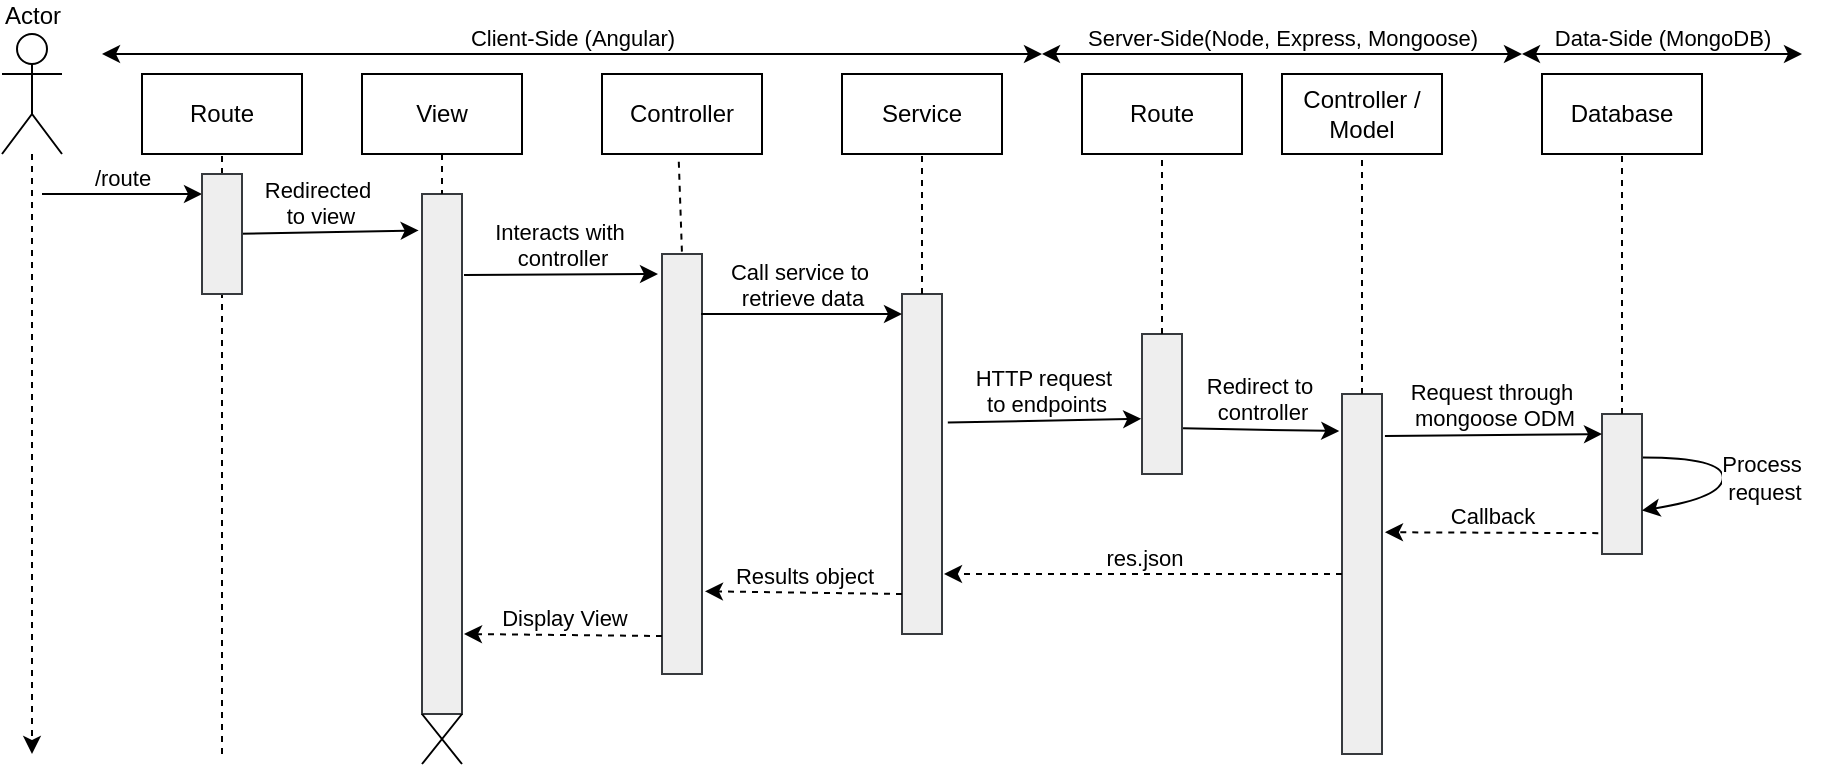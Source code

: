 <mxfile version="24.7.5">
  <diagram name="Page-1" id="13e1069c-82ec-6db2-03f1-153e76fe0fe0">
    <mxGraphModel dx="607" dy="317" grid="1" gridSize="10" guides="1" tooltips="1" connect="1" arrows="1" fold="1" page="1" pageScale="1" pageWidth="1100" pageHeight="850" background="none" math="0" shadow="0">
      <root>
        <mxCell id="0" />
        <mxCell id="1" parent="0" />
        <mxCell id="cYfilha8GZwluoW0JjjM-3" style="edgeStyle=orthogonalEdgeStyle;rounded=0;orthogonalLoop=1;jettySize=auto;html=1;dashed=1;" edge="1" parent="1" source="cYfilha8GZwluoW0JjjM-1">
          <mxGeometry relative="1" as="geometry">
            <mxPoint x="105" y="460" as="targetPoint" />
          </mxGeometry>
        </mxCell>
        <mxCell id="cYfilha8GZwluoW0JjjM-1" value="Actor" style="shape=umlActor;verticalLabelPosition=top;verticalAlign=bottom;html=1;outlineConnect=0;align=center;horizontal=1;labelPosition=center;" vertex="1" parent="1">
          <mxGeometry x="90" y="100" width="30" height="60" as="geometry" />
        </mxCell>
        <mxCell id="cYfilha8GZwluoW0JjjM-2" value="Route" style="html=1;whiteSpace=wrap;" vertex="1" parent="1">
          <mxGeometry x="160" y="120" width="80" height="40" as="geometry" />
        </mxCell>
        <mxCell id="cYfilha8GZwluoW0JjjM-4" value="View" style="html=1;whiteSpace=wrap;" vertex="1" parent="1">
          <mxGeometry x="270" y="120" width="80" height="40" as="geometry" />
        </mxCell>
        <mxCell id="cYfilha8GZwluoW0JjjM-5" value="Controller" style="html=1;whiteSpace=wrap;" vertex="1" parent="1">
          <mxGeometry x="390" y="120" width="80" height="40" as="geometry" />
        </mxCell>
        <mxCell id="cYfilha8GZwluoW0JjjM-6" value="Service" style="html=1;whiteSpace=wrap;" vertex="1" parent="1">
          <mxGeometry x="510" y="120" width="80" height="40" as="geometry" />
        </mxCell>
        <mxCell id="cYfilha8GZwluoW0JjjM-7" value="Route" style="html=1;whiteSpace=wrap;" vertex="1" parent="1">
          <mxGeometry x="630" y="120" width="80" height="40" as="geometry" />
        </mxCell>
        <mxCell id="cYfilha8GZwluoW0JjjM-8" value="Controller /&lt;div&gt;Model&lt;/div&gt;" style="html=1;whiteSpace=wrap;" vertex="1" parent="1">
          <mxGeometry x="730" y="120" width="80" height="40" as="geometry" />
        </mxCell>
        <mxCell id="cYfilha8GZwluoW0JjjM-9" value="Database" style="html=1;whiteSpace=wrap;" vertex="1" parent="1">
          <mxGeometry x="860" y="120" width="80" height="40" as="geometry" />
        </mxCell>
        <mxCell id="cYfilha8GZwluoW0JjjM-10" value="" style="endArrow=classic;startArrow=classic;html=1;rounded=0;labelPosition=center;verticalLabelPosition=top;align=center;verticalAlign=bottom;" edge="1" parent="1">
          <mxGeometry width="50" height="50" relative="1" as="geometry">
            <mxPoint x="140" y="110" as="sourcePoint" />
            <mxPoint x="610" y="110" as="targetPoint" />
          </mxGeometry>
        </mxCell>
        <mxCell id="cYfilha8GZwluoW0JjjM-11" value="Client-Side (Angular)" style="edgeLabel;html=1;align=center;verticalAlign=bottom;resizable=0;points=[];horizontal=1;fontSize=11;" vertex="1" connectable="0" parent="cYfilha8GZwluoW0JjjM-10">
          <mxGeometry relative="1" as="geometry">
            <mxPoint as="offset" />
          </mxGeometry>
        </mxCell>
        <mxCell id="cYfilha8GZwluoW0JjjM-12" value="" style="endArrow=classic;startArrow=classic;html=1;rounded=0;" edge="1" parent="1">
          <mxGeometry width="50" height="50" relative="1" as="geometry">
            <mxPoint x="610" y="110" as="sourcePoint" />
            <mxPoint x="850" y="110" as="targetPoint" />
          </mxGeometry>
        </mxCell>
        <mxCell id="cYfilha8GZwluoW0JjjM-13" value="Server-Side(Node, Express, Mongoose)" style="edgeLabel;html=1;align=center;verticalAlign=bottom;resizable=0;points=[];" vertex="1" connectable="0" parent="cYfilha8GZwluoW0JjjM-12">
          <mxGeometry relative="1" as="geometry">
            <mxPoint as="offset" />
          </mxGeometry>
        </mxCell>
        <mxCell id="cYfilha8GZwluoW0JjjM-14" value="" style="endArrow=classic;startArrow=classic;html=1;rounded=0;" edge="1" parent="1">
          <mxGeometry width="50" height="50" relative="1" as="geometry">
            <mxPoint x="850" y="110" as="sourcePoint" />
            <mxPoint x="990" y="110" as="targetPoint" />
          </mxGeometry>
        </mxCell>
        <mxCell id="cYfilha8GZwluoW0JjjM-15" value="Data-Side (MongoDB)" style="edgeLabel;html=1;align=center;verticalAlign=bottom;resizable=0;points=[];" vertex="1" connectable="0" parent="cYfilha8GZwluoW0JjjM-14">
          <mxGeometry relative="1" as="geometry">
            <mxPoint as="offset" />
          </mxGeometry>
        </mxCell>
        <mxCell id="cYfilha8GZwluoW0JjjM-16" value="" style="rounded=0;whiteSpace=wrap;html=1;fillColor=#eeeeee;strokeColor=#36393d;" vertex="1" parent="1">
          <mxGeometry x="300" y="180" width="20" height="260" as="geometry" />
        </mxCell>
        <mxCell id="cYfilha8GZwluoW0JjjM-18" value="" style="rounded=0;whiteSpace=wrap;html=1;fillColor=#eeeeee;strokeColor=#36393d;" vertex="1" parent="1">
          <mxGeometry x="420" y="210" width="20" height="210" as="geometry" />
        </mxCell>
        <mxCell id="cYfilha8GZwluoW0JjjM-19" value="" style="rounded=0;whiteSpace=wrap;html=1;fillColor=#eeeeee;strokeColor=#36393d;" vertex="1" parent="1">
          <mxGeometry x="540" y="230" width="20" height="170" as="geometry" />
        </mxCell>
        <mxCell id="cYfilha8GZwluoW0JjjM-20" value="" style="rounded=0;whiteSpace=wrap;html=1;fillColor=#eeeeee;strokeColor=#36393d;" vertex="1" parent="1">
          <mxGeometry x="660" y="250" width="20" height="70" as="geometry" />
        </mxCell>
        <mxCell id="cYfilha8GZwluoW0JjjM-21" value="" style="rounded=0;whiteSpace=wrap;html=1;fillColor=#eeeeee;strokeColor=#36393d;" vertex="1" parent="1">
          <mxGeometry x="760" y="280" width="20" height="180" as="geometry" />
        </mxCell>
        <mxCell id="cYfilha8GZwluoW0JjjM-22" value="" style="rounded=0;whiteSpace=wrap;html=1;fillColor=#eeeeee;strokeColor=#36393d;" vertex="1" parent="1">
          <mxGeometry x="890" y="290" width="20" height="70" as="geometry" />
        </mxCell>
        <mxCell id="cYfilha8GZwluoW0JjjM-23" value="" style="endArrow=none;dashed=1;html=1;rounded=0;entryX=0.5;entryY=1;entryDx=0;entryDy=0;" edge="1" parent="1" source="cYfilha8GZwluoW0JjjM-51" target="cYfilha8GZwluoW0JjjM-2">
          <mxGeometry width="50" height="50" relative="1" as="geometry">
            <mxPoint x="200" y="520" as="sourcePoint" />
            <mxPoint x="280" y="190" as="targetPoint" />
          </mxGeometry>
        </mxCell>
        <mxCell id="cYfilha8GZwluoW0JjjM-24" value="" style="endArrow=none;dashed=1;html=1;rounded=0;entryX=0.5;entryY=0;entryDx=0;entryDy=0;exitX=0.5;exitY=1;exitDx=0;exitDy=0;" edge="1" parent="1" source="cYfilha8GZwluoW0JjjM-4" target="cYfilha8GZwluoW0JjjM-16">
          <mxGeometry width="50" height="50" relative="1" as="geometry">
            <mxPoint x="400" y="160" as="sourcePoint" />
            <mxPoint x="450" y="110" as="targetPoint" />
          </mxGeometry>
        </mxCell>
        <mxCell id="cYfilha8GZwluoW0JjjM-25" value="" style="endArrow=none;dashed=1;html=1;rounded=0;exitX=0.48;exitY=1.096;exitDx=0;exitDy=0;exitPerimeter=0;entryX=0.5;entryY=0;entryDx=0;entryDy=0;" edge="1" parent="1" source="cYfilha8GZwluoW0JjjM-5" target="cYfilha8GZwluoW0JjjM-18">
          <mxGeometry width="50" height="50" relative="1" as="geometry">
            <mxPoint x="489.67" y="160" as="sourcePoint" />
            <mxPoint x="430" y="180" as="targetPoint" />
          </mxGeometry>
        </mxCell>
        <mxCell id="cYfilha8GZwluoW0JjjM-26" value="" style="endArrow=none;dashed=1;html=1;rounded=0;entryX=0.5;entryY=1;entryDx=0;entryDy=0;exitX=0.5;exitY=0;exitDx=0;exitDy=0;" edge="1" parent="1" source="cYfilha8GZwluoW0JjjM-19" target="cYfilha8GZwluoW0JjjM-6">
          <mxGeometry width="50" height="50" relative="1" as="geometry">
            <mxPoint x="420" y="180" as="sourcePoint" />
            <mxPoint x="470" y="200" as="targetPoint" />
          </mxGeometry>
        </mxCell>
        <mxCell id="cYfilha8GZwluoW0JjjM-27" value="" style="endArrow=none;dashed=1;html=1;rounded=0;entryX=0.5;entryY=1;entryDx=0;entryDy=0;exitX=0.5;exitY=0;exitDx=0;exitDy=0;" edge="1" parent="1" source="cYfilha8GZwluoW0JjjM-20" target="cYfilha8GZwluoW0JjjM-7">
          <mxGeometry width="50" height="50" relative="1" as="geometry">
            <mxPoint x="730" y="190" as="sourcePoint" />
            <mxPoint x="730" y="170" as="targetPoint" />
          </mxGeometry>
        </mxCell>
        <mxCell id="cYfilha8GZwluoW0JjjM-28" value="" style="endArrow=none;dashed=1;html=1;rounded=0;entryX=0.5;entryY=1;entryDx=0;entryDy=0;exitX=0.5;exitY=0;exitDx=0;exitDy=0;" edge="1" parent="1" source="cYfilha8GZwluoW0JjjM-21" target="cYfilha8GZwluoW0JjjM-8">
          <mxGeometry width="50" height="50" relative="1" as="geometry">
            <mxPoint x="890" y="190" as="sourcePoint" />
            <mxPoint x="890" y="170" as="targetPoint" />
          </mxGeometry>
        </mxCell>
        <mxCell id="cYfilha8GZwluoW0JjjM-29" value="" style="endArrow=none;dashed=1;html=1;rounded=0;entryX=0.5;entryY=1;entryDx=0;entryDy=0;exitX=0.5;exitY=0;exitDx=0;exitDy=0;" edge="1" parent="1" source="cYfilha8GZwluoW0JjjM-22" target="cYfilha8GZwluoW0JjjM-9">
          <mxGeometry width="50" height="50" relative="1" as="geometry">
            <mxPoint x="900" y="200" as="sourcePoint" />
            <mxPoint x="900" y="180" as="targetPoint" />
          </mxGeometry>
        </mxCell>
        <mxCell id="cYfilha8GZwluoW0JjjM-30" value="" style="endArrow=classic;html=1;rounded=0;verticalAlign=bottom;entryX=0;entryY=0.167;entryDx=0;entryDy=0;entryPerimeter=0;" edge="1" parent="1" target="cYfilha8GZwluoW0JjjM-51">
          <mxGeometry width="50" height="50" relative="1" as="geometry">
            <mxPoint x="110" y="180" as="sourcePoint" />
            <mxPoint x="200" y="180" as="targetPoint" />
          </mxGeometry>
        </mxCell>
        <mxCell id="cYfilha8GZwluoW0JjjM-31" value="/route" style="edgeLabel;html=1;align=center;verticalAlign=bottom;resizable=0;points=[];" vertex="1" connectable="0" parent="cYfilha8GZwluoW0JjjM-30">
          <mxGeometry relative="1" as="geometry">
            <mxPoint as="offset" />
          </mxGeometry>
        </mxCell>
        <mxCell id="cYfilha8GZwluoW0JjjM-32" value="" style="endArrow=classic;html=1;rounded=0;entryX=-0.083;entryY=0.07;entryDx=0;entryDy=0;entryPerimeter=0;" edge="1" parent="1" target="cYfilha8GZwluoW0JjjM-16">
          <mxGeometry width="50" height="50" relative="1" as="geometry">
            <mxPoint x="200" y="200" as="sourcePoint" />
            <mxPoint x="290" y="150" as="targetPoint" />
          </mxGeometry>
        </mxCell>
        <mxCell id="cYfilha8GZwluoW0JjjM-33" value="Redirected&amp;nbsp;&lt;div&gt;to view&lt;/div&gt;" style="edgeLabel;html=1;align=center;verticalAlign=bottom;resizable=0;points=[];" vertex="1" connectable="0" parent="cYfilha8GZwluoW0JjjM-32">
          <mxGeometry relative="1" as="geometry">
            <mxPoint as="offset" />
          </mxGeometry>
        </mxCell>
        <mxCell id="cYfilha8GZwluoW0JjjM-34" value="" style="endArrow=classic;html=1;rounded=0;exitX=1.05;exitY=0.156;exitDx=0;exitDy=0;exitPerimeter=0;" edge="1" parent="1" source="cYfilha8GZwluoW0JjjM-16">
          <mxGeometry width="50" height="50" relative="1" as="geometry">
            <mxPoint x="340" y="220" as="sourcePoint" />
            <mxPoint x="418" y="220" as="targetPoint" />
          </mxGeometry>
        </mxCell>
        <mxCell id="cYfilha8GZwluoW0JjjM-35" value="Interacts with&amp;nbsp;&lt;div&gt;controller&lt;/div&gt;" style="edgeLabel;html=1;align=center;verticalAlign=bottom;resizable=0;points=[];" vertex="1" connectable="0" parent="cYfilha8GZwluoW0JjjM-34">
          <mxGeometry relative="1" as="geometry">
            <mxPoint as="offset" />
          </mxGeometry>
        </mxCell>
        <mxCell id="cYfilha8GZwluoW0JjjM-36" value="" style="endArrow=classic;html=1;rounded=0;exitX=0.979;exitY=0.143;exitDx=0;exitDy=0;exitPerimeter=0;" edge="1" parent="1" source="cYfilha8GZwluoW0JjjM-18">
          <mxGeometry width="50" height="50" relative="1" as="geometry">
            <mxPoint x="500" y="240" as="sourcePoint" />
            <mxPoint x="540" y="240" as="targetPoint" />
          </mxGeometry>
        </mxCell>
        <mxCell id="cYfilha8GZwluoW0JjjM-37" value="Call service to&amp;nbsp;&lt;div&gt;retrieve data&lt;/div&gt;" style="edgeLabel;html=1;align=center;verticalAlign=bottom;resizable=0;points=[];" vertex="1" connectable="0" parent="cYfilha8GZwluoW0JjjM-36">
          <mxGeometry relative="1" as="geometry">
            <mxPoint as="offset" />
          </mxGeometry>
        </mxCell>
        <mxCell id="cYfilha8GZwluoW0JjjM-38" value="" style="endArrow=classic;rounded=0;entryX=-0.021;entryY=0.606;entryDx=0;entryDy=0;entryPerimeter=0;html=1;exitX=1.145;exitY=0.378;exitDx=0;exitDy=0;exitPerimeter=0;" edge="1" parent="1" source="cYfilha8GZwluoW0JjjM-19" target="cYfilha8GZwluoW0JjjM-20">
          <mxGeometry width="50" height="50" relative="1" as="geometry">
            <mxPoint x="680" y="260" as="sourcePoint" />
            <mxPoint x="730" y="210" as="targetPoint" />
          </mxGeometry>
        </mxCell>
        <mxCell id="cYfilha8GZwluoW0JjjM-39" value="HTTP request&amp;nbsp;&lt;div&gt;to endpoints&lt;/div&gt;" style="edgeLabel;html=1;align=center;verticalAlign=bottom;resizable=0;points=[];" vertex="1" connectable="0" parent="cYfilha8GZwluoW0JjjM-38">
          <mxGeometry relative="1" as="geometry">
            <mxPoint as="offset" />
          </mxGeometry>
        </mxCell>
        <mxCell id="cYfilha8GZwluoW0JjjM-40" value="" style="endArrow=classic;html=1;rounded=0;entryX=-0.069;entryY=0.103;entryDx=0;entryDy=0;entryPerimeter=0;exitX=1.026;exitY=0.674;exitDx=0;exitDy=0;exitPerimeter=0;" edge="1" parent="1" source="cYfilha8GZwluoW0JjjM-20" target="cYfilha8GZwluoW0JjjM-21">
          <mxGeometry width="50" height="50" relative="1" as="geometry">
            <mxPoint x="860" y="280" as="sourcePoint" />
            <mxPoint x="1030" y="280" as="targetPoint" />
          </mxGeometry>
        </mxCell>
        <mxCell id="cYfilha8GZwluoW0JjjM-41" value="Redirect to&amp;nbsp;&lt;div&gt;controller&lt;/div&gt;" style="edgeLabel;html=1;align=center;verticalAlign=bottom;resizable=0;points=[];" vertex="1" connectable="0" parent="cYfilha8GZwluoW0JjjM-40">
          <mxGeometry relative="1" as="geometry">
            <mxPoint as="offset" />
          </mxGeometry>
        </mxCell>
        <mxCell id="cYfilha8GZwluoW0JjjM-42" value="" style="endArrow=classic;html=1;rounded=0;entryX=0;entryY=0.143;entryDx=0;entryDy=0;entryPerimeter=0;exitX=1.074;exitY=0.117;exitDx=0;exitDy=0;exitPerimeter=0;" edge="1" parent="1" source="cYfilha8GZwluoW0JjjM-21" target="cYfilha8GZwluoW0JjjM-22">
          <mxGeometry width="50" height="50" relative="1" as="geometry">
            <mxPoint x="1040" y="300" as="sourcePoint" />
            <mxPoint x="1090" y="250" as="targetPoint" />
          </mxGeometry>
        </mxCell>
        <mxCell id="cYfilha8GZwluoW0JjjM-43" value="Request through&amp;nbsp;&lt;div&gt;mongoose ODM&lt;/div&gt;" style="edgeLabel;html=1;align=center;verticalAlign=bottom;resizable=1;points=[];" vertex="1" connectable="0" parent="cYfilha8GZwluoW0JjjM-42">
          <mxGeometry relative="1" as="geometry">
            <mxPoint as="offset" />
          </mxGeometry>
        </mxCell>
        <mxCell id="cYfilha8GZwluoW0JjjM-45" value="" style="curved=1;endArrow=classic;html=1;rounded=0;entryX=0.978;entryY=0.521;entryDx=0;entryDy=0;entryPerimeter=0;" edge="1" parent="1">
          <mxGeometry width="50" height="50" relative="1" as="geometry">
            <mxPoint x="910.44" y="311.77" as="sourcePoint" />
            <mxPoint x="910" y="338.24" as="targetPoint" />
            <Array as="points">
              <mxPoint x="950.44" y="311.77" />
              <mxPoint x="950.44" y="331.77" />
            </Array>
          </mxGeometry>
        </mxCell>
        <mxCell id="cYfilha8GZwluoW0JjjM-46" value="Process&amp;nbsp;&lt;div&gt;request&lt;/div&gt;" style="edgeLabel;html=1;align=center;verticalAlign=middle;resizable=0;points=[];" vertex="1" connectable="0" parent="cYfilha8GZwluoW0JjjM-45">
          <mxGeometry x="-0.366" y="-4" relative="1" as="geometry">
            <mxPoint x="28" y="6" as="offset" />
          </mxGeometry>
        </mxCell>
        <mxCell id="cYfilha8GZwluoW0JjjM-47" value="" style="endArrow=classic;html=1;rounded=0;entryX=1.074;entryY=0.384;entryDx=0;entryDy=0;entryPerimeter=0;dashed=1;exitX=-0.093;exitY=0.851;exitDx=0;exitDy=0;exitPerimeter=0;" edge="1" parent="1" source="cYfilha8GZwluoW0JjjM-22" target="cYfilha8GZwluoW0JjjM-21">
          <mxGeometry width="50" height="50" relative="1" as="geometry">
            <mxPoint x="880" y="350" as="sourcePoint" />
            <mxPoint x="870" y="340" as="targetPoint" />
          </mxGeometry>
        </mxCell>
        <mxCell id="cYfilha8GZwluoW0JjjM-48" value="Callback" style="edgeLabel;html=1;align=center;verticalAlign=bottom;resizable=0;points=[];" vertex="1" connectable="0" parent="cYfilha8GZwluoW0JjjM-47">
          <mxGeometry relative="1" as="geometry">
            <mxPoint as="offset" />
          </mxGeometry>
        </mxCell>
        <mxCell id="cYfilha8GZwluoW0JjjM-49" value="" style="endArrow=classic;html=1;rounded=0;exitX=-0.083;exitY=0.605;exitDx=0;exitDy=0;exitPerimeter=0;dashed=1;" edge="1" parent="1">
          <mxGeometry width="50" height="50" relative="1" as="geometry">
            <mxPoint x="760" y="370" as="sourcePoint" />
            <mxPoint x="561" y="370" as="targetPoint" />
          </mxGeometry>
        </mxCell>
        <mxCell id="cYfilha8GZwluoW0JjjM-50" value="res.json" style="edgeLabel;html=1;align=center;verticalAlign=bottom;resizable=0;points=[];" vertex="1" connectable="0" parent="cYfilha8GZwluoW0JjjM-49">
          <mxGeometry relative="1" as="geometry">
            <mxPoint as="offset" />
          </mxGeometry>
        </mxCell>
        <mxCell id="cYfilha8GZwluoW0JjjM-52" value="" style="endArrow=none;dashed=1;html=1;rounded=0;entryX=0.5;entryY=1;entryDx=0;entryDy=0;" edge="1" parent="1" target="cYfilha8GZwluoW0JjjM-51">
          <mxGeometry width="50" height="50" relative="1" as="geometry">
            <mxPoint x="200" y="460" as="sourcePoint" />
            <mxPoint x="200" y="160" as="targetPoint" />
          </mxGeometry>
        </mxCell>
        <mxCell id="cYfilha8GZwluoW0JjjM-51" value="" style="rounded=0;whiteSpace=wrap;html=1;fillColor=#eeeeee;strokeColor=#36393d;" vertex="1" parent="1">
          <mxGeometry x="190" y="170" width="20" height="60" as="geometry" />
        </mxCell>
        <mxCell id="cYfilha8GZwluoW0JjjM-53" value="" style="endArrow=classic;html=1;rounded=0;entryX=1.074;entryY=0.803;entryDx=0;entryDy=0;entryPerimeter=0;dashed=1;" edge="1" parent="1" target="cYfilha8GZwluoW0JjjM-18">
          <mxGeometry width="50" height="50" relative="1" as="geometry">
            <mxPoint x="540" y="380" as="sourcePoint" />
            <mxPoint x="590" y="330" as="targetPoint" />
          </mxGeometry>
        </mxCell>
        <mxCell id="cYfilha8GZwluoW0JjjM-54" value="Results object" style="edgeLabel;html=1;align=center;verticalAlign=bottom;resizable=0;points=[];" vertex="1" connectable="0" parent="cYfilha8GZwluoW0JjjM-53">
          <mxGeometry relative="1" as="geometry">
            <mxPoint as="offset" />
          </mxGeometry>
        </mxCell>
        <mxCell id="cYfilha8GZwluoW0JjjM-55" value="" style="endArrow=classic;html=1;rounded=0;entryX=1.074;entryY=0.803;entryDx=0;entryDy=0;entryPerimeter=0;dashed=1;" edge="1" parent="1">
          <mxGeometry width="50" height="50" relative="1" as="geometry">
            <mxPoint x="420" y="401" as="sourcePoint" />
            <mxPoint x="321" y="400" as="targetPoint" />
          </mxGeometry>
        </mxCell>
        <mxCell id="cYfilha8GZwluoW0JjjM-56" value="Display View" style="edgeLabel;html=1;align=center;verticalAlign=bottom;resizable=0;points=[];" vertex="1" connectable="0" parent="cYfilha8GZwluoW0JjjM-55">
          <mxGeometry relative="1" as="geometry">
            <mxPoint as="offset" />
          </mxGeometry>
        </mxCell>
        <mxCell id="cYfilha8GZwluoW0JjjM-57" value="" style="shape=mxgraph.sysml.x;" vertex="1" parent="1">
          <mxGeometry x="300" y="440" width="20" height="25" as="geometry" />
        </mxCell>
      </root>
    </mxGraphModel>
  </diagram>
</mxfile>
